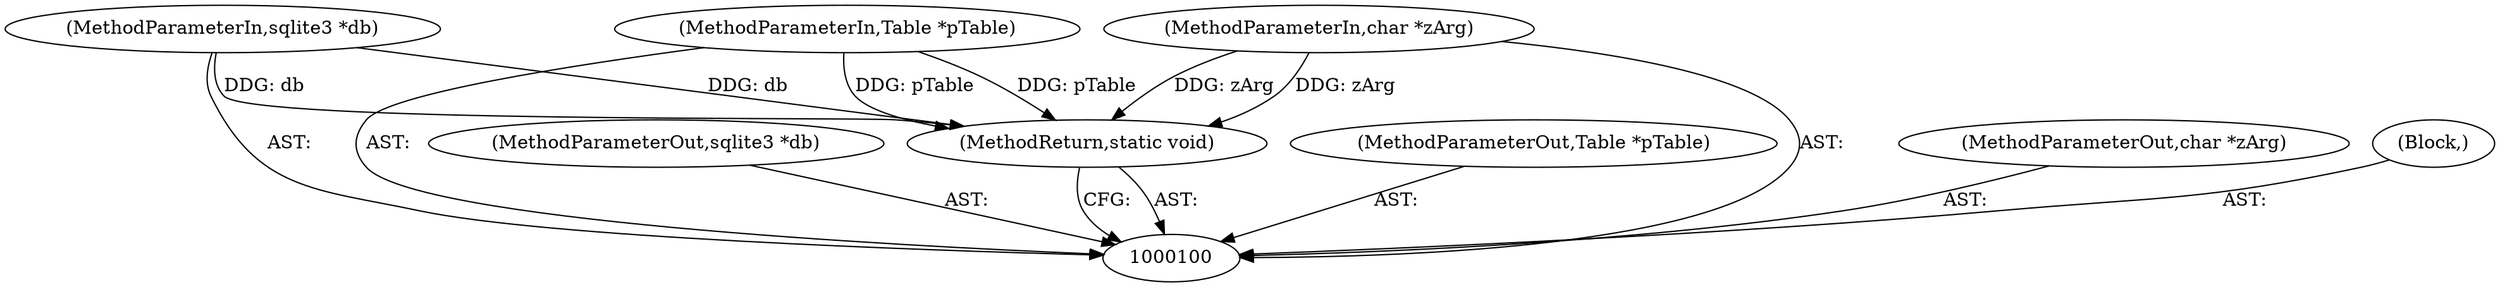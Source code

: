 digraph "0_Chrome_517ac71c9ee27f856f9becde8abea7d1604af9d4_0" {
"1000105" [label="(MethodReturn,static void)"];
"1000101" [label="(MethodParameterIn,sqlite3 *db)"];
"1000112" [label="(MethodParameterOut,sqlite3 *db)"];
"1000102" [label="(MethodParameterIn,Table *pTable)"];
"1000113" [label="(MethodParameterOut,Table *pTable)"];
"1000103" [label="(MethodParameterIn,char *zArg)"];
"1000114" [label="(MethodParameterOut,char *zArg)"];
"1000104" [label="(Block,)"];
"1000105" -> "1000100"  [label="AST: "];
"1000105" -> "1000100"  [label="CFG: "];
"1000103" -> "1000105"  [label="DDG: zArg"];
"1000102" -> "1000105"  [label="DDG: pTable"];
"1000101" -> "1000105"  [label="DDG: db"];
"1000101" -> "1000100"  [label="AST: "];
"1000101" -> "1000105"  [label="DDG: db"];
"1000112" -> "1000100"  [label="AST: "];
"1000102" -> "1000100"  [label="AST: "];
"1000102" -> "1000105"  [label="DDG: pTable"];
"1000113" -> "1000100"  [label="AST: "];
"1000103" -> "1000100"  [label="AST: "];
"1000103" -> "1000105"  [label="DDG: zArg"];
"1000114" -> "1000100"  [label="AST: "];
"1000104" -> "1000100"  [label="AST: "];
}
